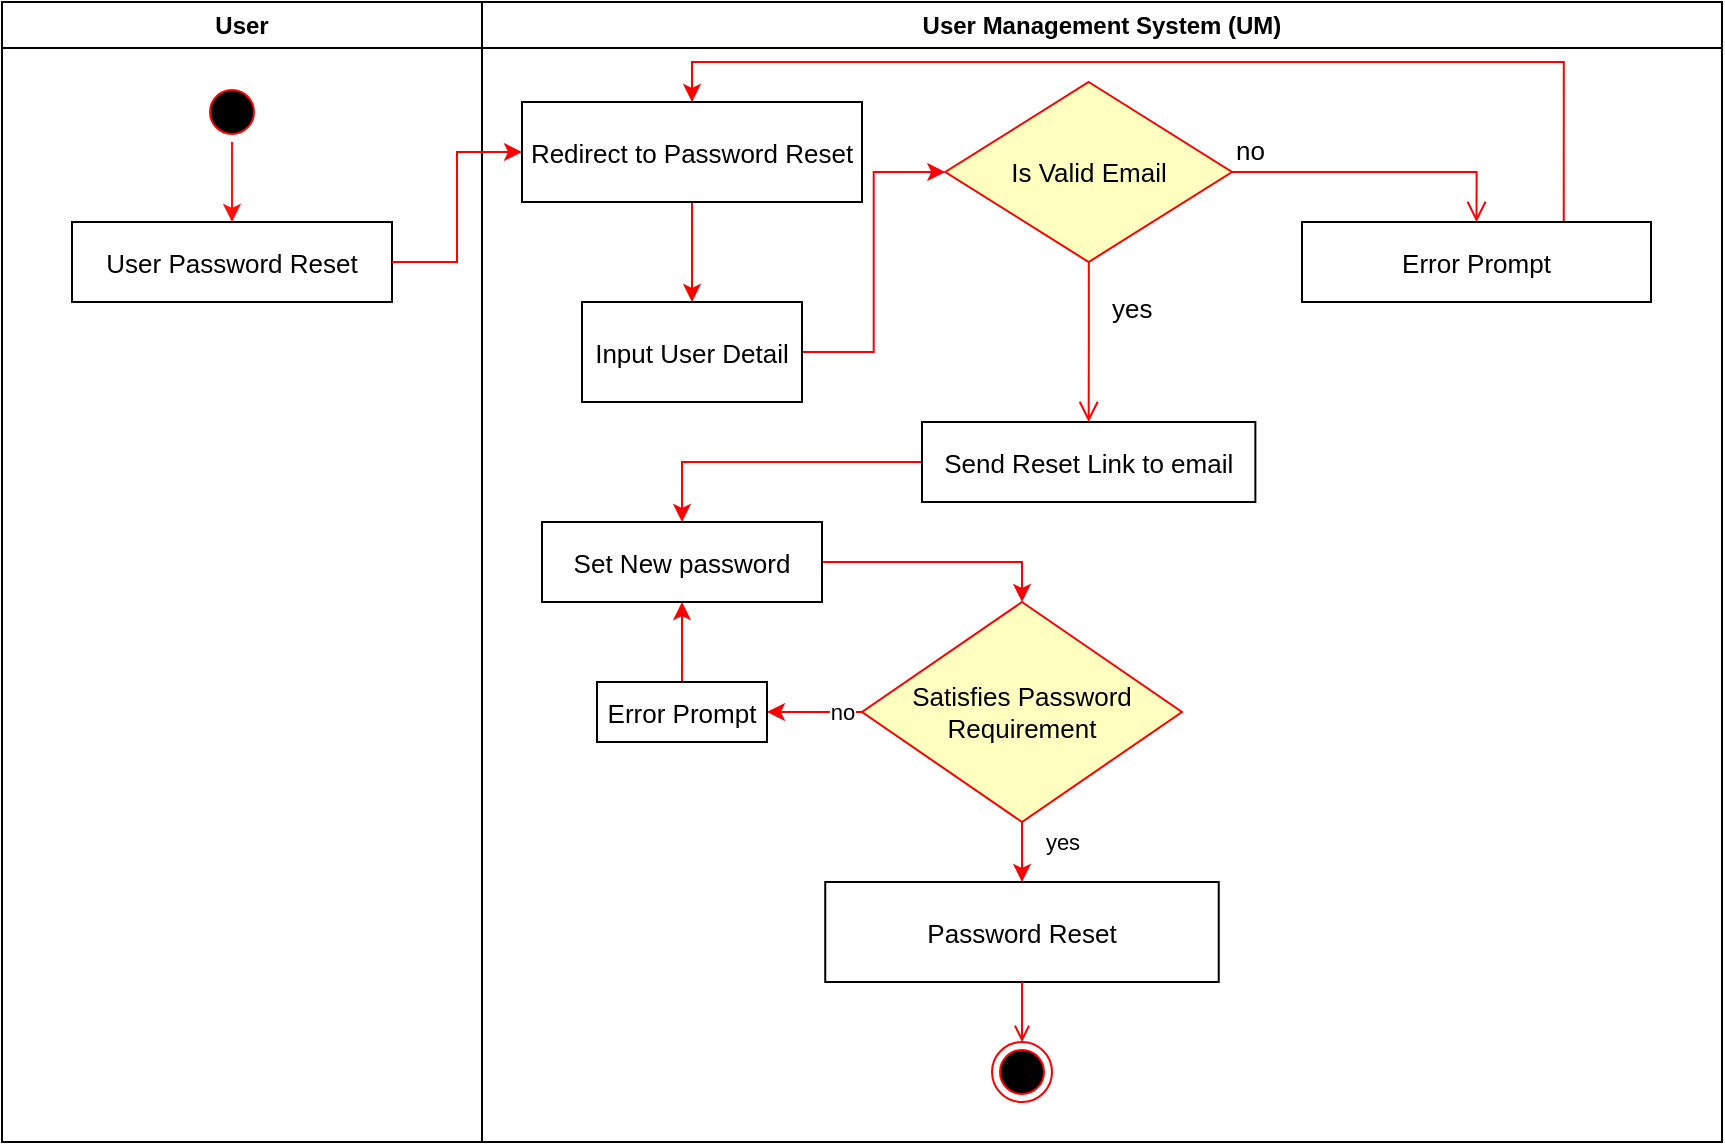 <mxfile version="16.4.5" type="device"><diagram id="n6xEV3fi7dWzHC3P6RHH" name="Page-1"><mxGraphModel dx="575" dy="998" grid="1" gridSize="10" guides="1" tooltips="1" connect="1" arrows="1" fold="1" page="1" pageScale="1" pageWidth="850" pageHeight="1100" math="0" shadow="0"><root><mxCell id="0"/><mxCell id="1" parent="0"/><mxCell id="3nGQJC4obG37kWaicboZ-1" value="User" style="swimlane;whiteSpace=wrap" vertex="1" parent="1"><mxGeometry x="60" y="250" width="240" height="570" as="geometry"/></mxCell><mxCell id="3nGQJC4obG37kWaicboZ-2" style="edgeStyle=orthogonalEdgeStyle;rounded=0;orthogonalLoop=1;jettySize=auto;html=1;entryX=0.5;entryY=0;entryDx=0;entryDy=0;fontSize=13;strokeColor=#FF120A;" edge="1" parent="3nGQJC4obG37kWaicboZ-1" source="3nGQJC4obG37kWaicboZ-3" target="3nGQJC4obG37kWaicboZ-5"><mxGeometry relative="1" as="geometry"/></mxCell><mxCell id="3nGQJC4obG37kWaicboZ-3" value="" style="ellipse;shape=startState;fillColor=#000000;strokeColor=#ff0000;" vertex="1" parent="3nGQJC4obG37kWaicboZ-1"><mxGeometry x="100" y="40" width="30" height="30" as="geometry"/></mxCell><mxCell id="3nGQJC4obG37kWaicboZ-5" value="User Password Reset" style="fontSize=13;fontStyle=0" vertex="1" parent="3nGQJC4obG37kWaicboZ-1"><mxGeometry x="35" y="110" width="160" height="40" as="geometry"/></mxCell><mxCell id="3nGQJC4obG37kWaicboZ-7" value="User Management System (UM)" style="swimlane;whiteSpace=wrap" vertex="1" parent="1"><mxGeometry x="300" y="250" width="620" height="570" as="geometry"/></mxCell><mxCell id="3nGQJC4obG37kWaicboZ-43" style="edgeStyle=orthogonalEdgeStyle;rounded=0;orthogonalLoop=1;jettySize=auto;html=1;entryX=0;entryY=0.5;entryDx=0;entryDy=0;strokeColor=#FF0000;" edge="1" parent="3nGQJC4obG37kWaicboZ-7" source="3nGQJC4obG37kWaicboZ-9" target="3nGQJC4obG37kWaicboZ-15"><mxGeometry relative="1" as="geometry"/></mxCell><mxCell id="3nGQJC4obG37kWaicboZ-9" value="Input User Detail" style="fontSize=13;" vertex="1" parent="3nGQJC4obG37kWaicboZ-7"><mxGeometry x="50" y="150" width="110" height="50" as="geometry"/></mxCell><mxCell id="3nGQJC4obG37kWaicboZ-41" style="edgeStyle=orthogonalEdgeStyle;rounded=0;orthogonalLoop=1;jettySize=auto;html=1;strokeColor=#FF0000;" edge="1" parent="3nGQJC4obG37kWaicboZ-7" source="3nGQJC4obG37kWaicboZ-11" target="3nGQJC4obG37kWaicboZ-40"><mxGeometry relative="1" as="geometry"/></mxCell><mxCell id="3nGQJC4obG37kWaicboZ-11" value="Send Reset Link to email" style="fontSize=13;" vertex="1" parent="3nGQJC4obG37kWaicboZ-7"><mxGeometry x="220.0" y="210" width="166.68" height="40" as="geometry"/></mxCell><mxCell id="3nGQJC4obG37kWaicboZ-12" value="Password Reset" style="fontSize=13;" vertex="1" parent="3nGQJC4obG37kWaicboZ-7"><mxGeometry x="171.62" y="440" width="196.75" height="50" as="geometry"/></mxCell><mxCell id="3nGQJC4obG37kWaicboZ-13" value="" style="ellipse;shape=endState;fillColor=#000000;strokeColor=#ff0000" vertex="1" parent="3nGQJC4obG37kWaicboZ-7"><mxGeometry x="255" y="520" width="30" height="30" as="geometry"/></mxCell><mxCell id="3nGQJC4obG37kWaicboZ-14" value="" style="endArrow=open;strokeColor=#FF0000;endFill=1;rounded=0" edge="1" parent="3nGQJC4obG37kWaicboZ-7" source="3nGQJC4obG37kWaicboZ-12" target="3nGQJC4obG37kWaicboZ-13"><mxGeometry relative="1" as="geometry"/></mxCell><mxCell id="3nGQJC4obG37kWaicboZ-15" value="Is Valid Email" style="rhombus;whiteSpace=wrap;html=1;fillColor=#ffffc0;strokeColor=#ff0000;fontSize=13;" vertex="1" parent="3nGQJC4obG37kWaicboZ-7"><mxGeometry x="231.65" y="40" width="143.37" height="90" as="geometry"/></mxCell><mxCell id="3nGQJC4obG37kWaicboZ-16" value="no" style="edgeStyle=orthogonalEdgeStyle;html=1;align=left;verticalAlign=bottom;endArrow=open;endSize=8;strokeColor=#ff0000;rounded=0;fontSize=13;entryX=0.5;entryY=0;entryDx=0;entryDy=0;" edge="1" parent="3nGQJC4obG37kWaicboZ-7" source="3nGQJC4obG37kWaicboZ-15" target="3nGQJC4obG37kWaicboZ-19"><mxGeometry x="-1" relative="1" as="geometry"><mxPoint x="370" y="120" as="targetPoint"/></mxGeometry></mxCell><mxCell id="3nGQJC4obG37kWaicboZ-17" value="yes" style="edgeStyle=orthogonalEdgeStyle;html=1;align=left;verticalAlign=top;endArrow=open;endSize=8;strokeColor=#ff0000;rounded=0;fontSize=13;entryX=0.5;entryY=0;entryDx=0;entryDy=0;" edge="1" parent="3nGQJC4obG37kWaicboZ-7" source="3nGQJC4obG37kWaicboZ-15" target="3nGQJC4obG37kWaicboZ-11"><mxGeometry x="-0.781" y="10" relative="1" as="geometry"><mxPoint x="216.63" y="180" as="targetPoint"/><mxPoint as="offset"/></mxGeometry></mxCell><mxCell id="3nGQJC4obG37kWaicboZ-53" style="edgeStyle=orthogonalEdgeStyle;rounded=0;orthogonalLoop=1;jettySize=auto;html=1;exitX=0.75;exitY=0;exitDx=0;exitDy=0;entryX=0.5;entryY=0;entryDx=0;entryDy=0;strokeColor=#FF0000;" edge="1" parent="3nGQJC4obG37kWaicboZ-7" source="3nGQJC4obG37kWaicboZ-19" target="3nGQJC4obG37kWaicboZ-30"><mxGeometry relative="1" as="geometry"/></mxCell><mxCell id="3nGQJC4obG37kWaicboZ-19" value="Error Prompt" style="fontSize=13;" vertex="1" parent="3nGQJC4obG37kWaicboZ-7"><mxGeometry x="410" y="110" width="174.5" height="40" as="geometry"/></mxCell><mxCell id="3nGQJC4obG37kWaicboZ-31" style="edgeStyle=orthogonalEdgeStyle;rounded=0;orthogonalLoop=1;jettySize=auto;html=1;entryX=0.5;entryY=0;entryDx=0;entryDy=0;strokeColor=#FF0000;" edge="1" parent="3nGQJC4obG37kWaicboZ-7" source="3nGQJC4obG37kWaicboZ-30" target="3nGQJC4obG37kWaicboZ-9"><mxGeometry relative="1" as="geometry"/></mxCell><mxCell id="3nGQJC4obG37kWaicboZ-30" value="Redirect to Password Reset" style="fontSize=13;" vertex="1" parent="3nGQJC4obG37kWaicboZ-7"><mxGeometry x="20" y="50" width="170" height="50" as="geometry"/></mxCell><mxCell id="3nGQJC4obG37kWaicboZ-46" style="edgeStyle=orthogonalEdgeStyle;rounded=0;orthogonalLoop=1;jettySize=auto;html=1;entryX=0.5;entryY=0;entryDx=0;entryDy=0;strokeColor=#FF0000;" edge="1" parent="3nGQJC4obG37kWaicboZ-7" source="3nGQJC4obG37kWaicboZ-40" target="3nGQJC4obG37kWaicboZ-42"><mxGeometry relative="1" as="geometry"/></mxCell><mxCell id="3nGQJC4obG37kWaicboZ-40" value="Set New password" style="fontSize=13;" vertex="1" parent="3nGQJC4obG37kWaicboZ-7"><mxGeometry x="30" y="260" width="140" height="40" as="geometry"/></mxCell><mxCell id="3nGQJC4obG37kWaicboZ-48" value="yes" style="edgeStyle=orthogonalEdgeStyle;rounded=0;orthogonalLoop=1;jettySize=auto;html=1;exitX=0.5;exitY=1;exitDx=0;exitDy=0;entryX=0.5;entryY=0;entryDx=0;entryDy=0;strokeColor=#FF0000;" edge="1" parent="3nGQJC4obG37kWaicboZ-7" source="3nGQJC4obG37kWaicboZ-42" target="3nGQJC4obG37kWaicboZ-12"><mxGeometry x="-0.334" y="20" relative="1" as="geometry"><mxPoint as="offset"/></mxGeometry></mxCell><mxCell id="3nGQJC4obG37kWaicboZ-49" style="edgeStyle=orthogonalEdgeStyle;rounded=0;orthogonalLoop=1;jettySize=auto;html=1;strokeColor=#FF0000;entryX=1;entryY=0.5;entryDx=0;entryDy=0;" edge="1" parent="3nGQJC4obG37kWaicboZ-7" source="3nGQJC4obG37kWaicboZ-42" target="3nGQJC4obG37kWaicboZ-51"><mxGeometry relative="1" as="geometry"><mxPoint x="110" y="355" as="targetPoint"/></mxGeometry></mxCell><mxCell id="3nGQJC4obG37kWaicboZ-50" value="no" style="edgeLabel;html=1;align=center;verticalAlign=middle;resizable=0;points=[];" vertex="1" connectable="0" parent="3nGQJC4obG37kWaicboZ-49"><mxGeometry x="-0.574" relative="1" as="geometry"><mxPoint as="offset"/></mxGeometry></mxCell><mxCell id="3nGQJC4obG37kWaicboZ-42" value="Satisfies Password Requirement" style="rhombus;whiteSpace=wrap;html=1;fillColor=#ffffc0;strokeColor=#ff0000;fontSize=13;" vertex="1" parent="3nGQJC4obG37kWaicboZ-7"><mxGeometry x="190" y="300" width="160" height="110" as="geometry"/></mxCell><mxCell id="3nGQJC4obG37kWaicboZ-52" style="edgeStyle=orthogonalEdgeStyle;rounded=0;orthogonalLoop=1;jettySize=auto;html=1;entryX=0.5;entryY=1;entryDx=0;entryDy=0;strokeColor=#FF0000;" edge="1" parent="3nGQJC4obG37kWaicboZ-7" source="3nGQJC4obG37kWaicboZ-51" target="3nGQJC4obG37kWaicboZ-40"><mxGeometry relative="1" as="geometry"/></mxCell><mxCell id="3nGQJC4obG37kWaicboZ-51" value="Error Prompt" style="fontSize=13;" vertex="1" parent="3nGQJC4obG37kWaicboZ-7"><mxGeometry x="57.5" y="340" width="85" height="30" as="geometry"/></mxCell><mxCell id="3nGQJC4obG37kWaicboZ-29" style="edgeStyle=orthogonalEdgeStyle;rounded=0;orthogonalLoop=1;jettySize=auto;html=1;strokeColor=#FF0000;entryX=0;entryY=0.5;entryDx=0;entryDy=0;" edge="1" parent="1" source="3nGQJC4obG37kWaicboZ-5" target="3nGQJC4obG37kWaicboZ-30"><mxGeometry relative="1" as="geometry"><mxPoint x="320" y="360" as="targetPoint"/></mxGeometry></mxCell></root></mxGraphModel></diagram></mxfile>